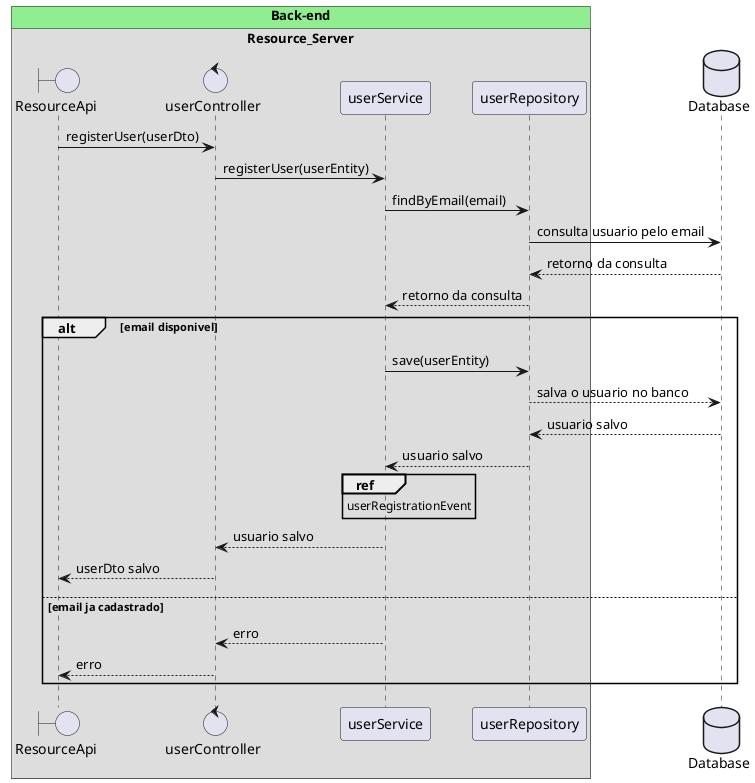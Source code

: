 @startuml RegisterUserSequence 
!pragma teoz true
    box "Back-end" #LightGreen

        box "Resource_Server"
            boundary ResourceApi  as resource_api
            control userController as user_c
            participant userService as user_s
            participant userRepository as user_r
        end box 

    end box        
    database Database as DB
    resource_api -> user_c : registerUser(userDto) 
    user_c -> user_s : registerUser(userEntity)
    user_s -> user_r: findByEmail(email) 
    user_r -> DB : consulta usuario pelo email
    return retorno da consulta
    user_r --> user_s : retorno da consulta
    alt  email disponivel 
        user_s -> user_r : save(userEntity)
        user_r --> DB : salva o usuario no banco 
        return usuario salvo
        user_r --> user_s: usuario salvo
        ref over user_s: userRegistrationEvent 
        user_s --> user_c: usuario salvo 
        user_c --> resource_api: userDto salvo 
else email ja cadastrado  
    user_s --> user_c: erro 
    user_c --> resource_api: erro

end 
@enduml
